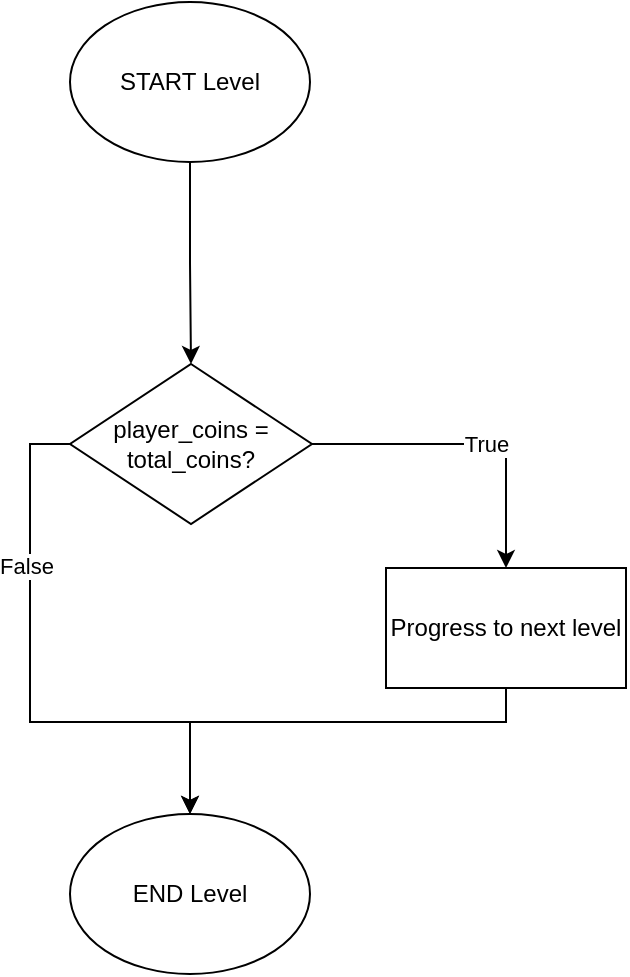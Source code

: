 <mxfile version="24.8.4">
  <diagram id="C5RBs43oDa-KdzZeNtuy" name="Page-1">
    <mxGraphModel dx="1379" dy="829" grid="0" gridSize="10" guides="1" tooltips="1" connect="1" arrows="1" fold="1" page="0" pageScale="1" pageWidth="827" pageHeight="1169" math="0" shadow="0">
      <root>
        <mxCell id="WIyWlLk6GJQsqaUBKTNV-0" />
        <mxCell id="WIyWlLk6GJQsqaUBKTNV-1" parent="WIyWlLk6GJQsqaUBKTNV-0" />
        <mxCell id="ZLLES68r65sy3YzfQ6G7-3" style="edgeStyle=orthogonalEdgeStyle;rounded=0;orthogonalLoop=1;jettySize=auto;html=1;exitX=0.5;exitY=1;exitDx=0;exitDy=0;entryX=0.5;entryY=0;entryDx=0;entryDy=0;" edge="1" parent="WIyWlLk6GJQsqaUBKTNV-1" source="ZLLES68r65sy3YzfQ6G7-0" target="ZLLES68r65sy3YzfQ6G7-2">
          <mxGeometry relative="1" as="geometry" />
        </mxCell>
        <mxCell id="ZLLES68r65sy3YzfQ6G7-0" value="START Level" style="ellipse;whiteSpace=wrap;html=1;" vertex="1" parent="WIyWlLk6GJQsqaUBKTNV-1">
          <mxGeometry x="362" y="114" width="120" height="80" as="geometry" />
        </mxCell>
        <mxCell id="ZLLES68r65sy3YzfQ6G7-4" style="edgeStyle=orthogonalEdgeStyle;rounded=0;orthogonalLoop=1;jettySize=auto;html=1;exitX=1;exitY=0.5;exitDx=0;exitDy=0;entryX=0.5;entryY=0;entryDx=0;entryDy=0;" edge="1" parent="WIyWlLk6GJQsqaUBKTNV-1" source="ZLLES68r65sy3YzfQ6G7-2" target="ZLLES68r65sy3YzfQ6G7-10">
          <mxGeometry relative="1" as="geometry">
            <mxPoint x="581" y="335" as="targetPoint" />
          </mxGeometry>
        </mxCell>
        <mxCell id="ZLLES68r65sy3YzfQ6G7-9" value="True" style="edgeLabel;html=1;align=center;verticalAlign=middle;resizable=0;points=[];" vertex="1" connectable="0" parent="ZLLES68r65sy3YzfQ6G7-4">
          <mxGeometry x="0.086" relative="1" as="geometry">
            <mxPoint as="offset" />
          </mxGeometry>
        </mxCell>
        <mxCell id="ZLLES68r65sy3YzfQ6G7-6" style="edgeStyle=orthogonalEdgeStyle;rounded=0;orthogonalLoop=1;jettySize=auto;html=1;exitX=0;exitY=0.5;exitDx=0;exitDy=0;entryX=0.5;entryY=0;entryDx=0;entryDy=0;" edge="1" parent="WIyWlLk6GJQsqaUBKTNV-1" source="ZLLES68r65sy3YzfQ6G7-2" target="ZLLES68r65sy3YzfQ6G7-11">
          <mxGeometry relative="1" as="geometry">
            <mxPoint x="271" y="335" as="targetPoint" />
            <Array as="points">
              <mxPoint x="342" y="335" />
              <mxPoint x="342" y="474" />
              <mxPoint x="422" y="474" />
            </Array>
          </mxGeometry>
        </mxCell>
        <mxCell id="ZLLES68r65sy3YzfQ6G7-14" value="False" style="edgeLabel;html=1;align=center;verticalAlign=middle;resizable=0;points=[];" vertex="1" connectable="0" parent="ZLLES68r65sy3YzfQ6G7-6">
          <mxGeometry x="-0.432" y="-2" relative="1" as="geometry">
            <mxPoint as="offset" />
          </mxGeometry>
        </mxCell>
        <mxCell id="ZLLES68r65sy3YzfQ6G7-2" value="player_coins = total_coins?" style="rhombus;whiteSpace=wrap;html=1;" vertex="1" parent="WIyWlLk6GJQsqaUBKTNV-1">
          <mxGeometry x="362" y="295" width="121" height="80" as="geometry" />
        </mxCell>
        <mxCell id="ZLLES68r65sy3YzfQ6G7-13" style="edgeStyle=orthogonalEdgeStyle;rounded=0;orthogonalLoop=1;jettySize=auto;html=1;exitX=0.5;exitY=1;exitDx=0;exitDy=0;entryX=0.5;entryY=0;entryDx=0;entryDy=0;" edge="1" parent="WIyWlLk6GJQsqaUBKTNV-1" source="ZLLES68r65sy3YzfQ6G7-10" target="ZLLES68r65sy3YzfQ6G7-11">
          <mxGeometry relative="1" as="geometry">
            <Array as="points">
              <mxPoint x="580" y="474" />
              <mxPoint x="422" y="474" />
            </Array>
          </mxGeometry>
        </mxCell>
        <mxCell id="ZLLES68r65sy3YzfQ6G7-10" value="Progress to next level" style="rounded=0;whiteSpace=wrap;html=1;" vertex="1" parent="WIyWlLk6GJQsqaUBKTNV-1">
          <mxGeometry x="520" y="397" width="120" height="60" as="geometry" />
        </mxCell>
        <mxCell id="ZLLES68r65sy3YzfQ6G7-11" value="END Level" style="ellipse;whiteSpace=wrap;html=1;" vertex="1" parent="WIyWlLk6GJQsqaUBKTNV-1">
          <mxGeometry x="362" y="520" width="120" height="80" as="geometry" />
        </mxCell>
      </root>
    </mxGraphModel>
  </diagram>
</mxfile>
